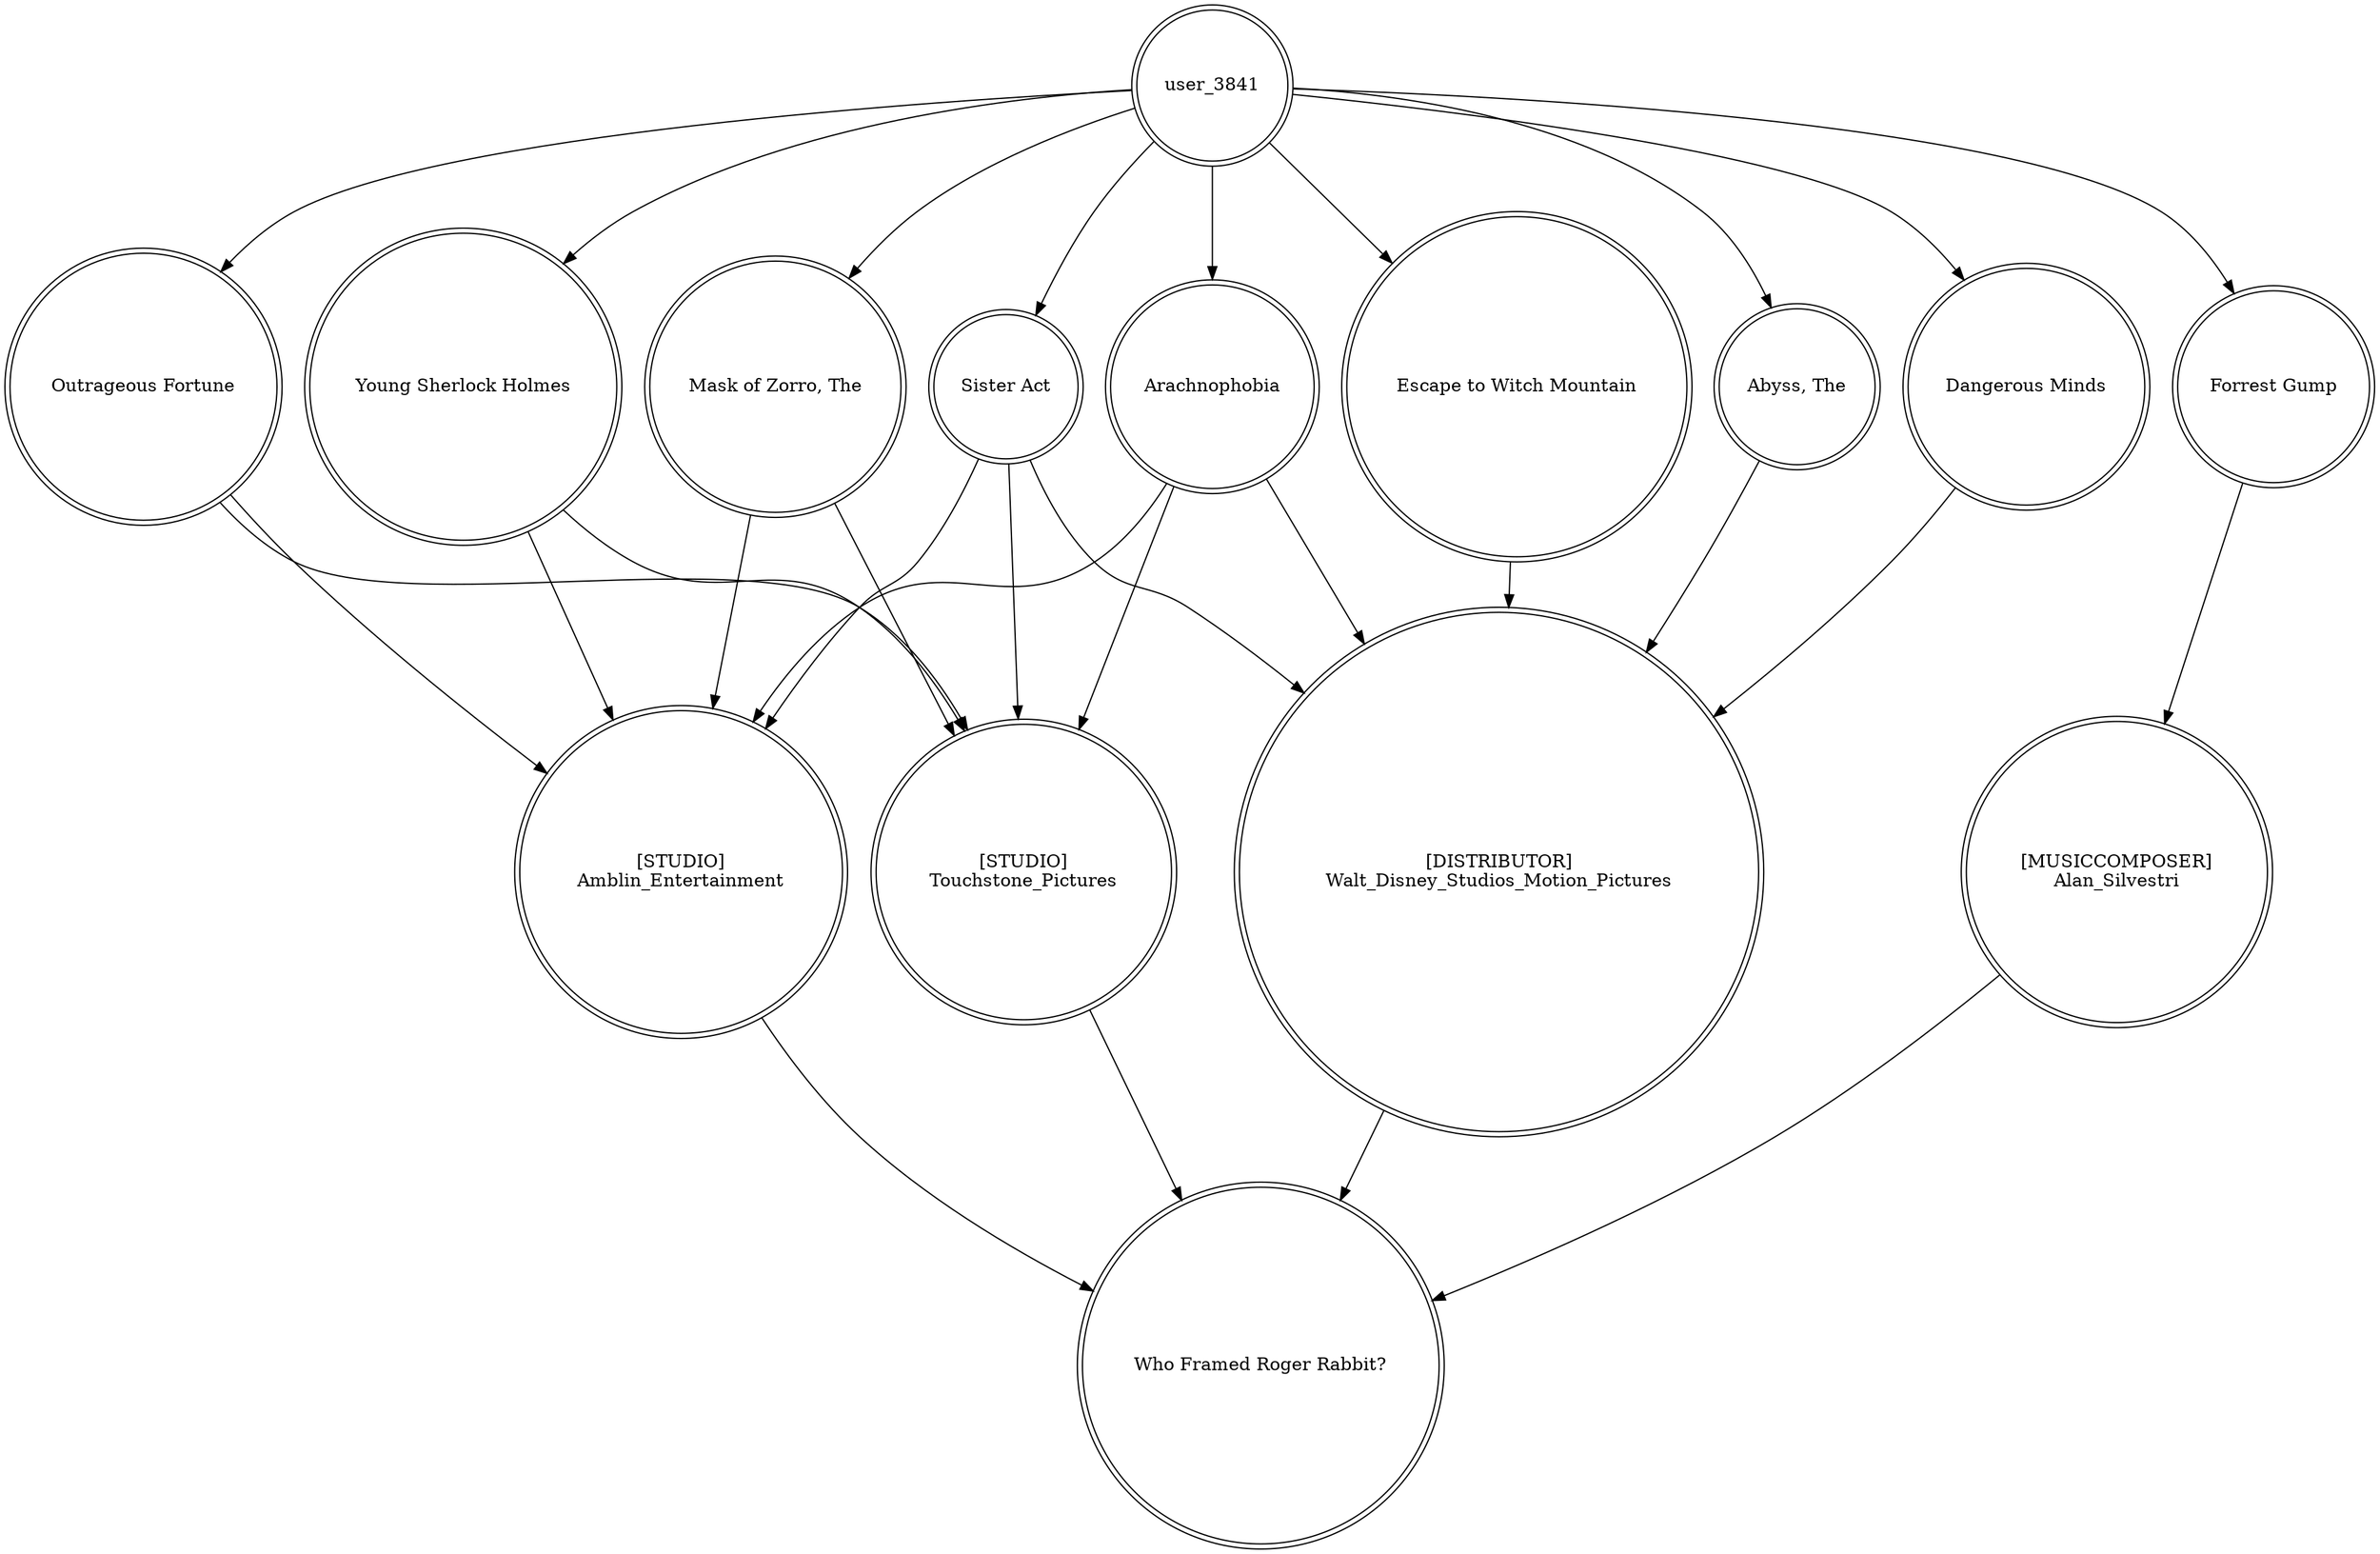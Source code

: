 digraph finite_state_machine {
	node [shape=doublecircle]
	"[STUDIO]
Amblin_Entertainment" -> "Who Framed Roger Rabbit?"
	user_3841 -> "Outrageous Fortune"
	"Escape to Witch Mountain" -> "[DISTRIBUTOR]
Walt_Disney_Studios_Motion_Pictures"
	user_3841 -> Arachnophobia
	user_3841 -> "Sister Act"
	"Sister Act" -> "[DISTRIBUTOR]
Walt_Disney_Studios_Motion_Pictures"
	"Young Sherlock Holmes" -> "[STUDIO]
Touchstone_Pictures"
	user_3841 -> "Abyss, The"
	"Sister Act" -> "[STUDIO]
Amblin_Entertainment"
	"[DISTRIBUTOR]
Walt_Disney_Studios_Motion_Pictures" -> "Who Framed Roger Rabbit?"
	user_3841 -> "Young Sherlock Holmes"
	user_3841 -> "Forrest Gump"
	"Forrest Gump" -> "[MUSICCOMPOSER]
Alan_Silvestri"
	user_3841 -> "Escape to Witch Mountain"
	Arachnophobia -> "[DISTRIBUTOR]
Walt_Disney_Studios_Motion_Pictures"
	"Mask of Zorro, The" -> "[STUDIO]
Touchstone_Pictures"
	"Sister Act" -> "[STUDIO]
Touchstone_Pictures"
	Arachnophobia -> "[STUDIO]
Touchstone_Pictures"
	"Outrageous Fortune" -> "[STUDIO]
Touchstone_Pictures"
	"Dangerous Minds" -> "[DISTRIBUTOR]
Walt_Disney_Studios_Motion_Pictures"
	"[STUDIO]
Touchstone_Pictures" -> "Who Framed Roger Rabbit?"
	"Abyss, The" -> "[DISTRIBUTOR]
Walt_Disney_Studios_Motion_Pictures"
	Arachnophobia -> "[STUDIO]
Amblin_Entertainment"
	user_3841 -> "Dangerous Minds"
	user_3841 -> "Mask of Zorro, The"
	"Outrageous Fortune" -> "[STUDIO]
Amblin_Entertainment"
	"Mask of Zorro, The" -> "[STUDIO]
Amblin_Entertainment"
	"[MUSICCOMPOSER]
Alan_Silvestri" -> "Who Framed Roger Rabbit?"
	"Young Sherlock Holmes" -> "[STUDIO]
Amblin_Entertainment"
}
